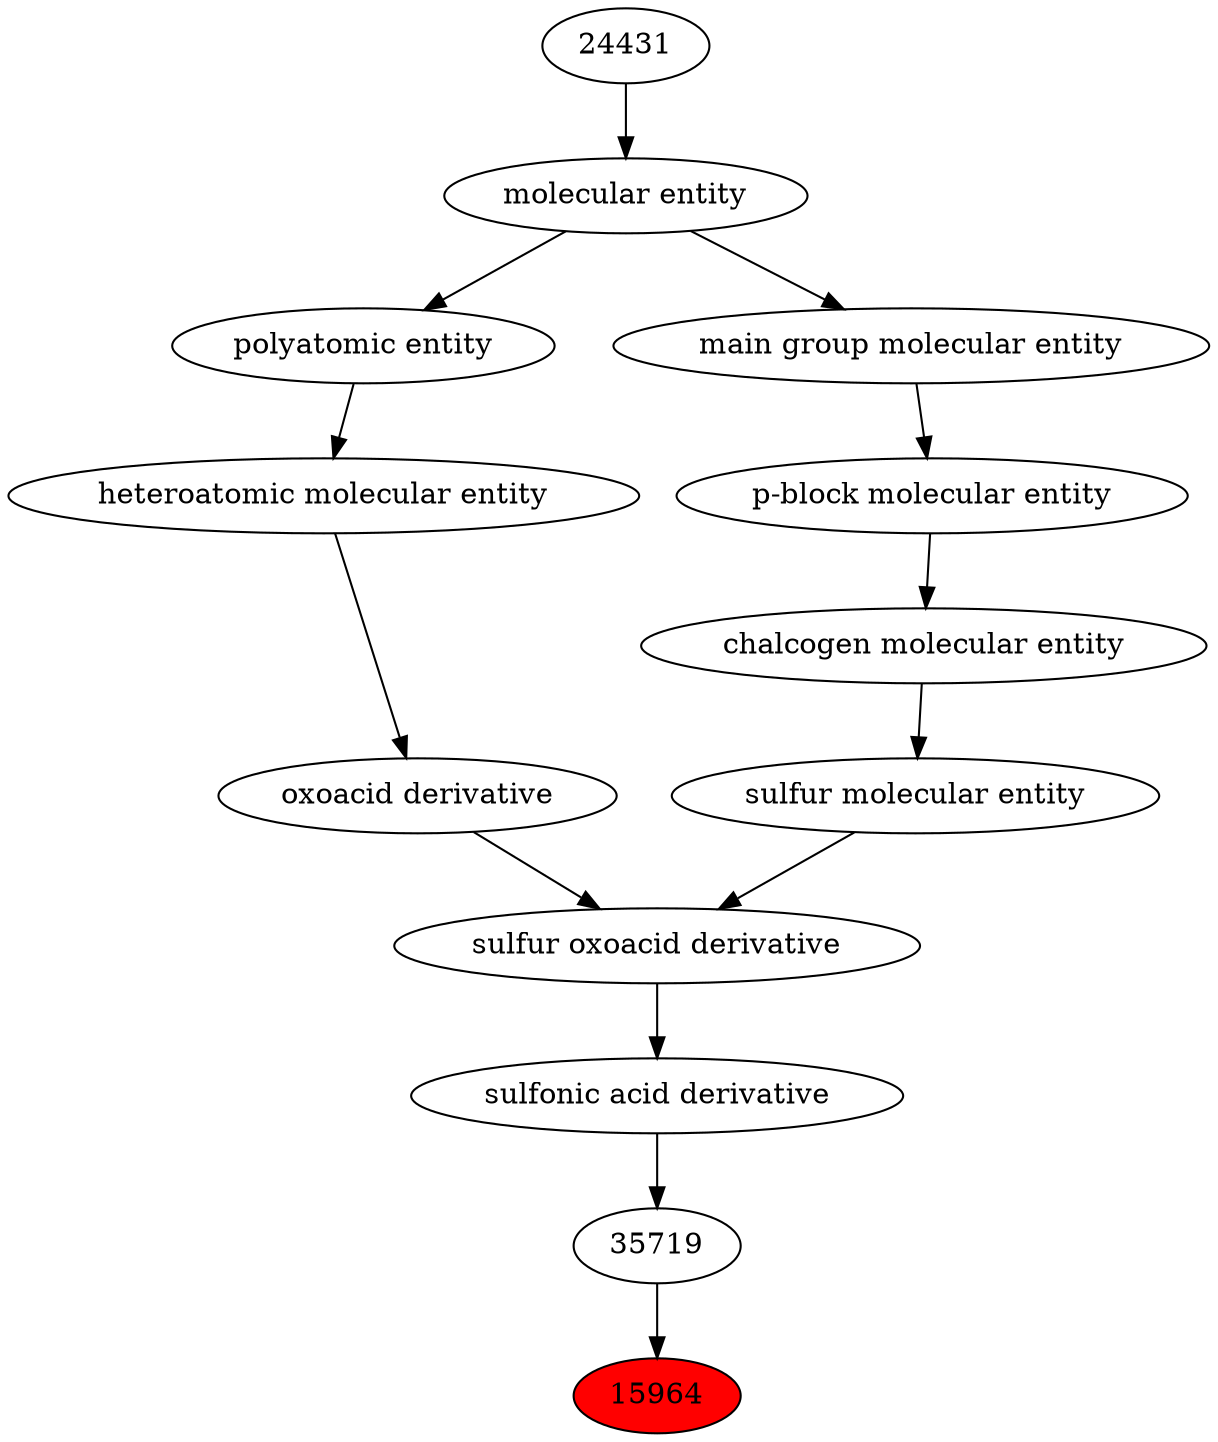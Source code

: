 digraph tree{ 
15964 [label="15964" fillcolor=red style=filled]
35719 -> 15964
35719 [label="35719"]
33552 -> 35719
33552 [label="sulfonic acid derivative"]
33424 -> 33552
33424 [label="sulfur oxoacid derivative"]
33241 -> 33424
26835 -> 33424
33241 [label="oxoacid derivative"]
37577 -> 33241
26835 [label="sulfur molecular entity"]
33304 -> 26835
37577 [label="heteroatomic molecular entity"]
36357 -> 37577
33304 [label="chalcogen molecular entity"]
33675 -> 33304
36357 [label="polyatomic entity"]
23367 -> 36357
33675 [label="p-block molecular entity"]
33579 -> 33675
23367 [label="molecular entity"]
24431 -> 23367
33579 [label="main group molecular entity"]
23367 -> 33579
24431 [label="24431"]
}